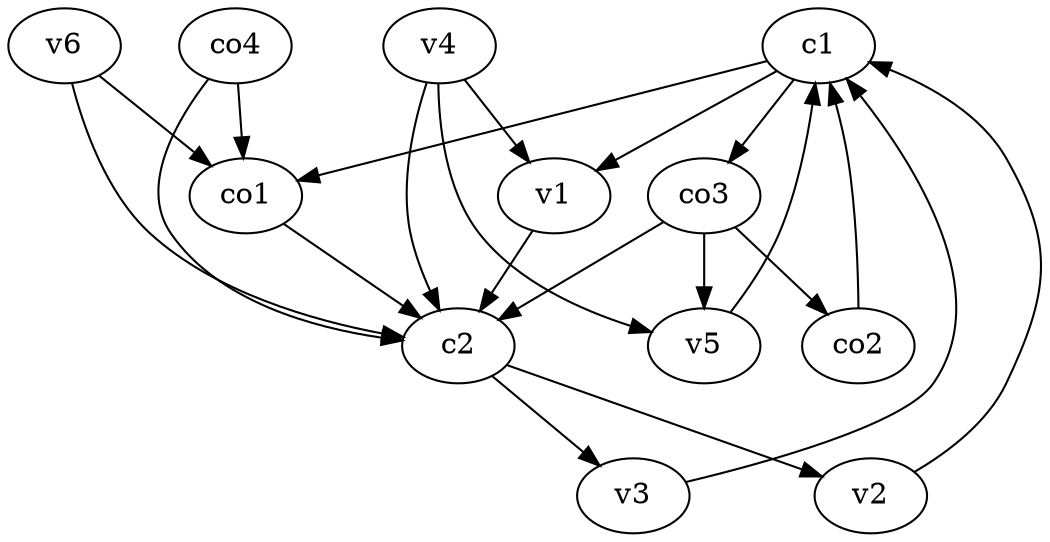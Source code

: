 strict digraph  {
c1;
c2;
v1;
v2;
v3;
v4;
v5;
v6;
co1;
co2;
co3;
co4;
c1 -> co1  [weight=1];
c1 -> co3  [weight=1];
c1 -> v1  [weight=1];
c2 -> v3  [weight=1];
c2 -> v2  [weight=1];
v1 -> c2  [weight=1];
v2 -> c1  [weight=1];
v3 -> c1  [weight=1];
v4 -> c2  [weight=1];
v4 -> v1  [weight=1];
v4 -> v5  [weight=1];
v5 -> c1  [weight=1];
v6 -> c2  [weight=1];
v6 -> co1  [weight=1];
co1 -> c2  [weight=1];
co2 -> c1  [weight=1];
co3 -> c2  [weight=1];
co3 -> v5  [weight=1];
co3 -> co2  [weight=1];
co4 -> c2  [weight=1];
co4 -> co1  [weight=1];
}
